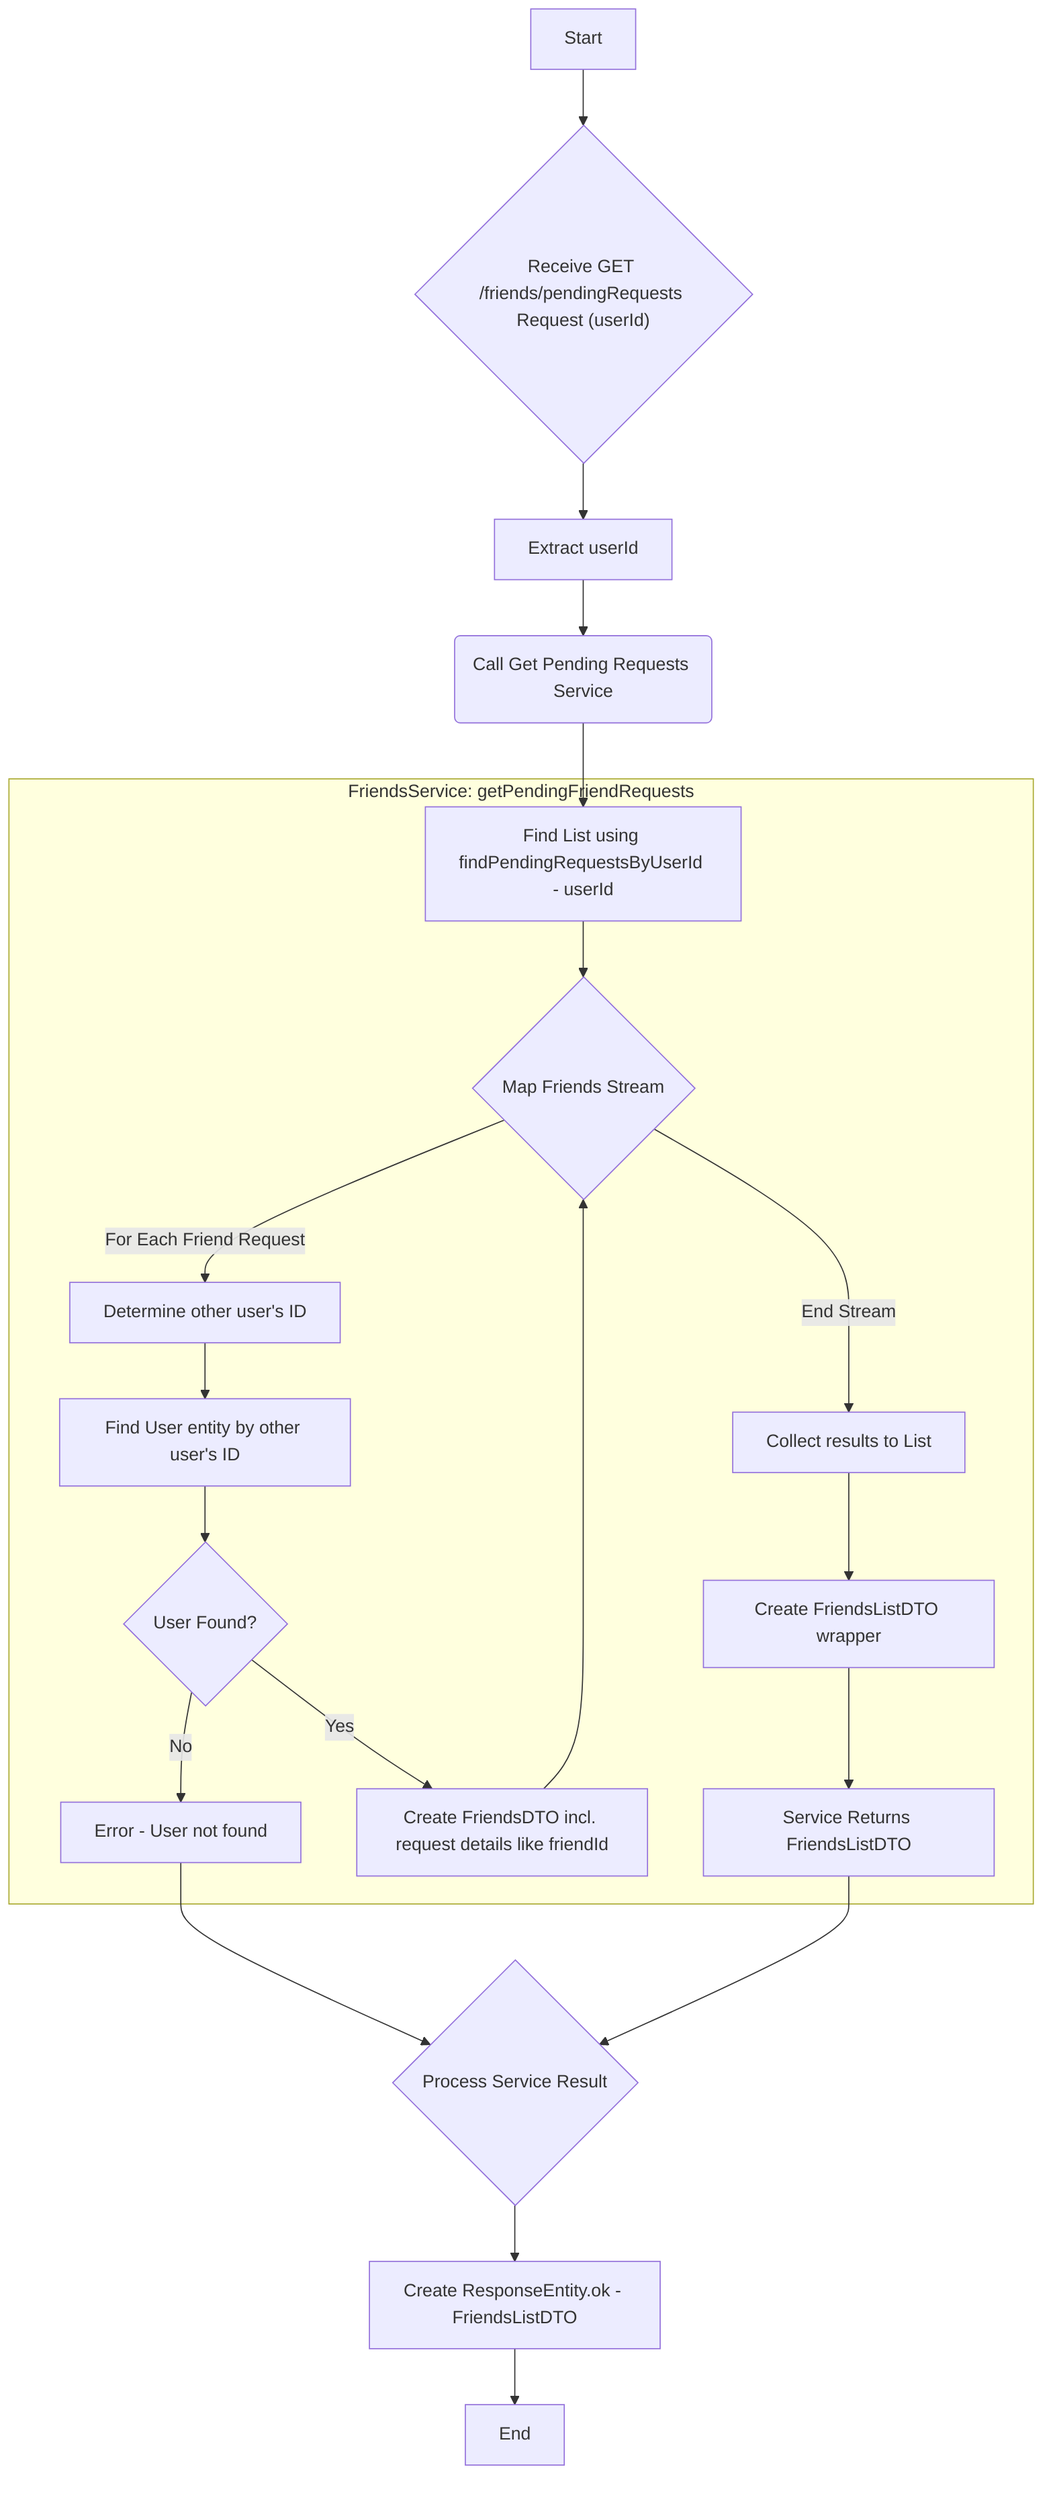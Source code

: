 graph TD
    A[Start] --> B{"Receive GET /friends/pendingRequests Request (userId)"};
    B --> C[Extract userId];
    C --> D(Call Get Pending Requests Service);

subgraph "FriendsService: getPendingFriendRequests"
E[Find List<Friends> using findPendingRequestsByUserId - userId];
E --> F{Map Friends Stream};
F -- For Each Friend Request --> G[Determine other user's ID];
G --> H[Find User entity by other user's ID];
H --> I{User Found?};
I -- No --> J[Error - User not found];
I -- Yes --> K[Create FriendsDTO incl. request details like friendId];
K --> F;
F -- End Stream --> L[Collect results to List<FriendsDTO>];
L --> M[Create FriendsListDTO wrapper];
M --> N[Service Returns FriendsListDTO];
end

D --> E;

J --> O{Process Service Result};
N --> O;

O --> P[Create ResponseEntity.ok - FriendsListDTO];
P --> ZEnd[End];
